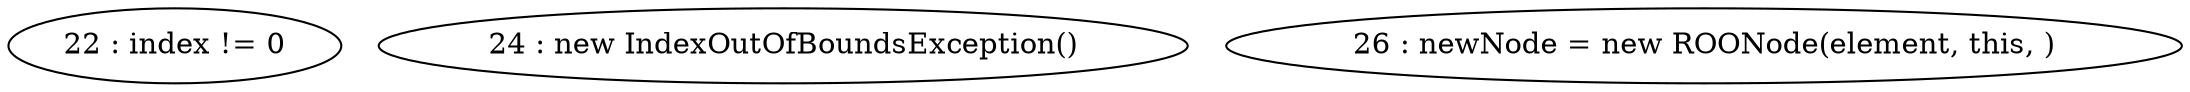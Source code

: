 digraph G {
"22 : index != 0"
"24 : new IndexOutOfBoundsException()"
"26 : newNode = new ROONode(element, this, )"
}